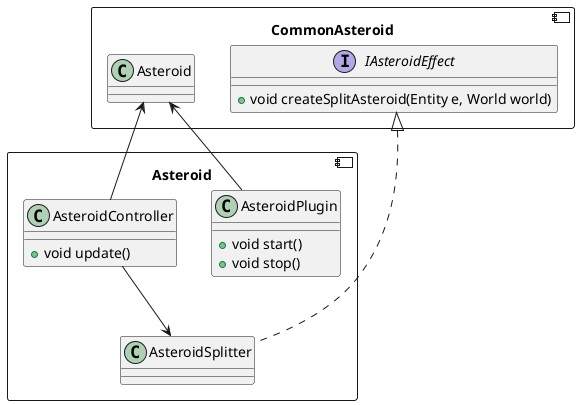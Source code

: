 @startuml

component CommonAsteroid{
    class "Asteroid" as CoolAsteroid{}
    interface IAsteroidEffect{
    +void createSplitAsteroid(Entity e, World world)
    }
}
component Asteroid{
    class AsteroidPlugin{
    +void start()
    +void stop()
    }
    class AsteroidController{
    +void update()
    }
    class AsteroidSplitter{
    }
}
AsteroidController --> AsteroidSplitter
AsteroidSplitter .u.|> IAsteroidEffect
AsteroidPlugin -u-> CoolAsteroid
AsteroidController -u-> CoolAsteroid
@enduml